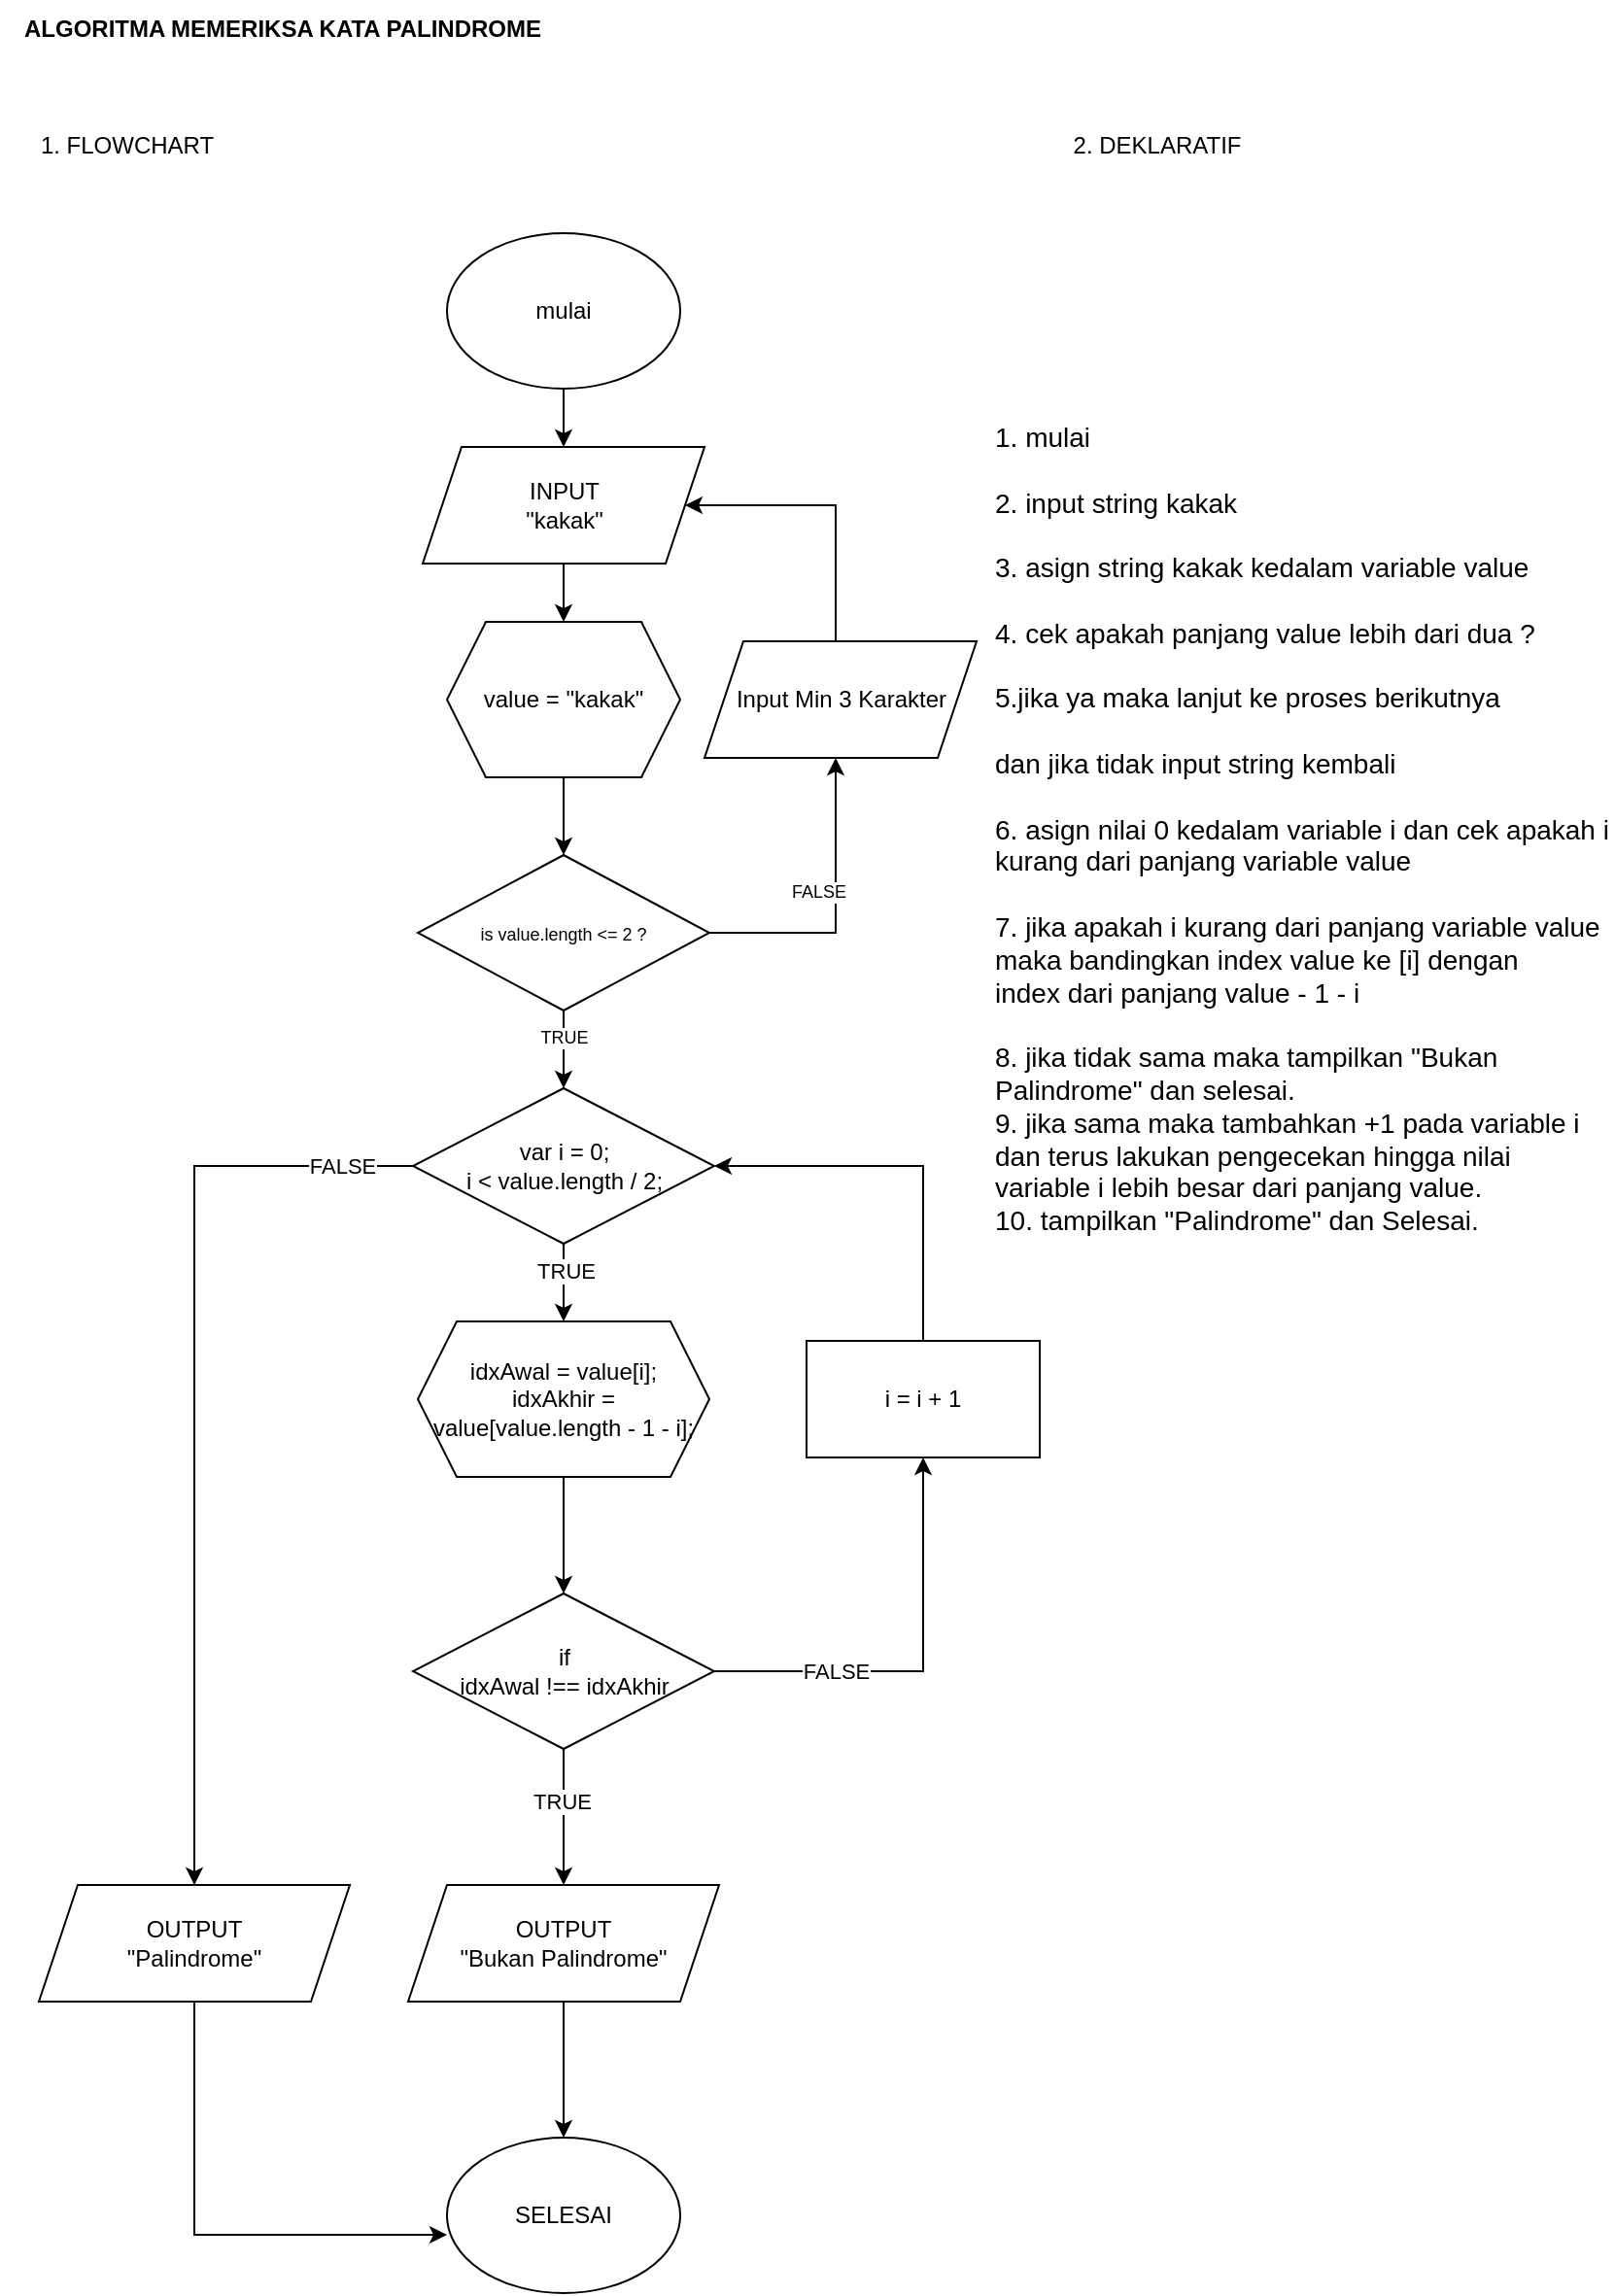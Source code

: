 <mxfile>
    <diagram id="x6jDrZe0ydc0VZc0kLpT" name="Palindrome check">
        <mxGraphModel dx="2743" dy="1757" grid="1" gridSize="10" guides="1" tooltips="1" connect="1" arrows="1" fold="1" page="1" pageScale="1" pageWidth="850" pageHeight="1100" math="0" shadow="0">
            <root>
                <mxCell id="0"/>
                <mxCell id="1" parent="0"/>
                <mxCell id="2" value="&lt;b&gt;ALGORITMA MEMERIKSA KATA PALINDROME&lt;/b&gt;" style="text;html=1;align=center;verticalAlign=middle;resizable=0;points=[];autosize=1;strokeColor=none;fillColor=none;" vertex="1" parent="1">
                    <mxGeometry x="20" y="30" width="290" height="30" as="geometry"/>
                </mxCell>
                <mxCell id="3" value="1. FLOWCHART" style="text;html=1;align=center;verticalAlign=middle;resizable=0;points=[];autosize=1;strokeColor=none;fillColor=none;" vertex="1" parent="1">
                    <mxGeometry x="30" y="90" width="110" height="30" as="geometry"/>
                </mxCell>
                <mxCell id="4" style="edgeStyle=orthogonalEdgeStyle;rounded=0;orthogonalLoop=1;jettySize=auto;html=1;entryX=0.5;entryY=0;entryDx=0;entryDy=0;" edge="1" parent="1" source="5" target="7">
                    <mxGeometry relative="1" as="geometry"/>
                </mxCell>
                <mxCell id="5" value="mulai" style="ellipse;whiteSpace=wrap;html=1;" vertex="1" parent="1">
                    <mxGeometry x="250" y="150" width="120" height="80" as="geometry"/>
                </mxCell>
                <mxCell id="6" style="edgeStyle=orthogonalEdgeStyle;rounded=0;orthogonalLoop=1;jettySize=auto;html=1;entryX=0.5;entryY=0;entryDx=0;entryDy=0;" edge="1" parent="1" source="7" target="9">
                    <mxGeometry relative="1" as="geometry"/>
                </mxCell>
                <mxCell id="7" value="INPUT&lt;br&gt;&quot;kakak&quot;" style="shape=parallelogram;perimeter=parallelogramPerimeter;whiteSpace=wrap;html=1;fixedSize=1;" vertex="1" parent="1">
                    <mxGeometry x="237.5" y="260" width="145" height="60" as="geometry"/>
                </mxCell>
                <mxCell id="8" style="edgeStyle=orthogonalEdgeStyle;rounded=0;orthogonalLoop=1;jettySize=auto;html=1;entryX=0.5;entryY=0;entryDx=0;entryDy=0;fontSize=9;" edge="1" parent="1" source="9" target="14">
                    <mxGeometry relative="1" as="geometry"/>
                </mxCell>
                <mxCell id="9" value="value = &quot;kakak&quot;" style="shape=hexagon;perimeter=hexagonPerimeter2;whiteSpace=wrap;html=1;fixedSize=1;" vertex="1" parent="1">
                    <mxGeometry x="250" y="350" width="120" height="80" as="geometry"/>
                </mxCell>
                <mxCell id="10" style="edgeStyle=orthogonalEdgeStyle;rounded=0;orthogonalLoop=1;jettySize=auto;html=1;entryX=0.5;entryY=0;entryDx=0;entryDy=0;fontSize=9;" edge="1" parent="1" source="14" target="19">
                    <mxGeometry relative="1" as="geometry"/>
                </mxCell>
                <mxCell id="11" value="TRUE" style="edgeLabel;html=1;align=center;verticalAlign=middle;resizable=0;points=[];fontSize=9;" connectable="0" vertex="1" parent="10">
                    <mxGeometry x="-0.322" relative="1" as="geometry">
                        <mxPoint as="offset"/>
                    </mxGeometry>
                </mxCell>
                <mxCell id="12" style="edgeStyle=orthogonalEdgeStyle;rounded=0;orthogonalLoop=1;jettySize=auto;html=1;fontSize=9;" edge="1" parent="1" source="14" target="37">
                    <mxGeometry relative="1" as="geometry">
                        <mxPoint x="440" y="430" as="targetPoint"/>
                        <Array as="points">
                            <mxPoint x="450" y="510"/>
                        </Array>
                    </mxGeometry>
                </mxCell>
                <mxCell id="13" value="FALSE" style="edgeLabel;html=1;align=center;verticalAlign=middle;resizable=0;points=[];fontSize=9;" connectable="0" vertex="1" parent="12">
                    <mxGeometry x="-0.278" relative="1" as="geometry">
                        <mxPoint y="-21" as="offset"/>
                    </mxGeometry>
                </mxCell>
                <mxCell id="14" value="&lt;font style=&quot;font-size: 9px;&quot;&gt;is value.length &amp;lt;= 2 ?&lt;br&gt;&lt;/font&gt;" style="rhombus;whiteSpace=wrap;html=1;" vertex="1" parent="1">
                    <mxGeometry x="235" y="470" width="150" height="80" as="geometry"/>
                </mxCell>
                <mxCell id="15" style="edgeStyle=orthogonalEdgeStyle;rounded=0;orthogonalLoop=1;jettySize=auto;html=1;entryX=0.5;entryY=0;entryDx=0;entryDy=0;" edge="1" parent="1" source="19" target="21">
                    <mxGeometry relative="1" as="geometry"/>
                </mxCell>
                <mxCell id="16" value="TRUE" style="edgeLabel;html=1;align=center;verticalAlign=middle;resizable=0;points=[];" connectable="0" vertex="1" parent="15">
                    <mxGeometry x="-0.297" y="1" relative="1" as="geometry">
                        <mxPoint as="offset"/>
                    </mxGeometry>
                </mxCell>
                <mxCell id="17" style="edgeStyle=orthogonalEdgeStyle;rounded=0;orthogonalLoop=1;jettySize=auto;html=1;" edge="1" parent="1" source="19" target="32">
                    <mxGeometry relative="1" as="geometry"/>
                </mxCell>
                <mxCell id="18" value="FALSE" style="edgeLabel;html=1;align=center;verticalAlign=middle;resizable=0;points=[];" connectable="0" vertex="1" parent="17">
                    <mxGeometry x="-0.846" y="2" relative="1" as="geometry">
                        <mxPoint y="-2" as="offset"/>
                    </mxGeometry>
                </mxCell>
                <mxCell id="19" value="var i = 0;&lt;br&gt;i &amp;lt; value.length / 2;" style="rhombus;whiteSpace=wrap;html=1;" vertex="1" parent="1">
                    <mxGeometry x="232.5" y="590" width="155" height="80" as="geometry"/>
                </mxCell>
                <mxCell id="20" style="edgeStyle=orthogonalEdgeStyle;rounded=0;orthogonalLoop=1;jettySize=auto;html=1;entryX=0.5;entryY=0;entryDx=0;entryDy=0;" edge="1" parent="1" source="21" target="26">
                    <mxGeometry relative="1" as="geometry"/>
                </mxCell>
                <mxCell id="21" value="idxAwal = value[i];&lt;br&gt;idxAkhir = value[value.length - 1 - i];" style="shape=hexagon;perimeter=hexagonPerimeter2;whiteSpace=wrap;html=1;fixedSize=1;" vertex="1" parent="1">
                    <mxGeometry x="235" y="710" width="150" height="80" as="geometry"/>
                </mxCell>
                <mxCell id="22" style="edgeStyle=orthogonalEdgeStyle;rounded=0;orthogonalLoop=1;jettySize=auto;html=1;" edge="1" parent="1" source="26">
                    <mxGeometry relative="1" as="geometry">
                        <mxPoint x="310" y="1000" as="targetPoint"/>
                        <Array as="points">
                            <mxPoint x="310" y="980"/>
                            <mxPoint x="310" y="980"/>
                        </Array>
                    </mxGeometry>
                </mxCell>
                <mxCell id="23" value="TRUE" style="edgeLabel;html=1;align=center;verticalAlign=middle;resizable=0;points=[];" connectable="0" vertex="1" parent="22">
                    <mxGeometry x="-0.226" y="-1" relative="1" as="geometry">
                        <mxPoint as="offset"/>
                    </mxGeometry>
                </mxCell>
                <mxCell id="24" style="edgeStyle=orthogonalEdgeStyle;rounded=0;orthogonalLoop=1;jettySize=auto;html=1;entryX=0.5;entryY=1;entryDx=0;entryDy=0;" edge="1" parent="1" source="26" target="28">
                    <mxGeometry relative="1" as="geometry"/>
                </mxCell>
                <mxCell id="25" value="FALSE" style="edgeLabel;html=1;align=center;verticalAlign=middle;resizable=0;points=[];" connectable="0" vertex="1" parent="24">
                    <mxGeometry x="-0.32" y="-4" relative="1" as="geometry">
                        <mxPoint x="-12" y="-4" as="offset"/>
                    </mxGeometry>
                </mxCell>
                <mxCell id="26" value="if&lt;br&gt;idxAwal !== idxAkhir" style="rhombus;whiteSpace=wrap;html=1;" vertex="1" parent="1">
                    <mxGeometry x="232.5" y="850" width="155" height="80" as="geometry"/>
                </mxCell>
                <mxCell id="27" style="edgeStyle=orthogonalEdgeStyle;rounded=0;orthogonalLoop=1;jettySize=auto;html=1;entryX=1;entryY=0.5;entryDx=0;entryDy=0;" edge="1" parent="1" source="28" target="19">
                    <mxGeometry relative="1" as="geometry">
                        <Array as="points">
                            <mxPoint x="495" y="630"/>
                        </Array>
                    </mxGeometry>
                </mxCell>
                <mxCell id="28" value="i = i + 1" style="rounded=0;whiteSpace=wrap;html=1;" vertex="1" parent="1">
                    <mxGeometry x="435" y="720" width="120" height="60" as="geometry"/>
                </mxCell>
                <mxCell id="29" style="edgeStyle=orthogonalEdgeStyle;rounded=0;orthogonalLoop=1;jettySize=auto;html=1;entryX=0.5;entryY=0;entryDx=0;entryDy=0;" edge="1" parent="1" source="30" target="33">
                    <mxGeometry relative="1" as="geometry"/>
                </mxCell>
                <mxCell id="30" value="OUTPUT&lt;br&gt;&quot;Bukan Palindrome&quot;" style="shape=parallelogram;perimeter=parallelogramPerimeter;whiteSpace=wrap;html=1;fixedSize=1;" vertex="1" parent="1">
                    <mxGeometry x="230" y="1000" width="160" height="60" as="geometry"/>
                </mxCell>
                <mxCell id="31" style="edgeStyle=orthogonalEdgeStyle;rounded=0;orthogonalLoop=1;jettySize=auto;html=1;entryX=0;entryY=0.625;entryDx=0;entryDy=0;entryPerimeter=0;" edge="1" parent="1" source="32" target="33">
                    <mxGeometry relative="1" as="geometry">
                        <Array as="points">
                            <mxPoint x="120" y="1180"/>
                        </Array>
                    </mxGeometry>
                </mxCell>
                <mxCell id="32" value="OUTPUT&lt;br&gt;&quot;Palindrome&quot;" style="shape=parallelogram;perimeter=parallelogramPerimeter;whiteSpace=wrap;html=1;fixedSize=1;" vertex="1" parent="1">
                    <mxGeometry x="40" y="1000" width="160" height="60" as="geometry"/>
                </mxCell>
                <mxCell id="33" value="SELESAI" style="ellipse;whiteSpace=wrap;html=1;" vertex="1" parent="1">
                    <mxGeometry x="250" y="1130" width="120" height="80" as="geometry"/>
                </mxCell>
                <mxCell id="34" value="2. DEKLARATIF" style="text;html=1;align=center;verticalAlign=middle;resizable=0;points=[];autosize=1;strokeColor=none;fillColor=none;" vertex="1" parent="1">
                    <mxGeometry x="560" y="90" width="110" height="30" as="geometry"/>
                </mxCell>
                <mxCell id="35" value="1. mulai&lt;br/&gt;&lt;br&gt;2. input string kakak&lt;br/&gt;&lt;br&gt;3. asign string kakak kedalam variable value&lt;br/&gt;&lt;br&gt;4. cek apakah panjang value lebih dari dua ?&lt;br/&gt;&lt;br&gt;5.jika ya maka lanjut ke proses berikutnya&lt;br/&gt;&lt;br&gt;    dan jika tidak input string kembali&lt;br/&gt;&lt;br&gt;6. asign nilai 0 kedalam variable i dan cek apakah i kurang dari panjang variable value&lt;br/&gt;&lt;br&gt;7. jika apakah i kurang dari panjang variable value maka bandingkan index value ke [i] dengan&lt;br&gt;index dari panjang value - 1 - i&lt;br&gt;&lt;br&gt;8. jika tidak sama maka tampilkan &quot;Bukan Palindrome&quot; dan selesai.&lt;br&gt;9. jika sama maka tambahkan +1 pada variable i dan terus lakukan pengecekan hingga nilai variable i lebih besar dari panjang value.&lt;br&gt;10. tampilkan &quot;Palindrome&quot; dan Selesai." style="text;whiteSpace=wrap;html=1;fontSize=14;" vertex="1" parent="1">
                    <mxGeometry x="530" y="240" width="320" height="500" as="geometry"/>
                </mxCell>
                <mxCell id="36" style="edgeStyle=orthogonalEdgeStyle;rounded=0;orthogonalLoop=1;jettySize=auto;html=1;entryX=1;entryY=0.5;entryDx=0;entryDy=0;" edge="1" parent="1" source="37" target="7">
                    <mxGeometry relative="1" as="geometry">
                        <Array as="points">
                            <mxPoint x="450" y="290"/>
                        </Array>
                    </mxGeometry>
                </mxCell>
                <mxCell id="37" value="Input Min 3 Karakter" style="shape=parallelogram;perimeter=parallelogramPerimeter;whiteSpace=wrap;html=1;fixedSize=1;" vertex="1" parent="1">
                    <mxGeometry x="382.5" y="360" width="140" height="60" as="geometry"/>
                </mxCell>
            </root>
        </mxGraphModel>
    </diagram>
    <diagram id="OHyJSMukBgXbwo0Br1IL" name="Page-2">
        <mxGraphModel dx="1523" dy="753" grid="1" gridSize="10" guides="1" tooltips="1" connect="1" arrows="1" fold="1" page="1" pageScale="1" pageWidth="850" pageHeight="1100" math="0" shadow="0">
            <root>
                <mxCell id="0"/>
                <mxCell id="1" parent="0"/>
                <mxCell id="Xt5joB0sehqUxy9cHoEi-1" style="edgeStyle=orthogonalEdgeStyle;rounded=0;orthogonalLoop=1;jettySize=auto;html=1;entryX=0.5;entryY=0;entryDx=0;entryDy=0;fontSize=14;" edge="1" parent="1" source="Xt5joB0sehqUxy9cHoEi-2" target="Xt5joB0sehqUxy9cHoEi-4">
                    <mxGeometry relative="1" as="geometry"/>
                </mxCell>
                <mxCell id="Xt5joB0sehqUxy9cHoEi-2" value="Mulai" style="ellipse;whiteSpace=wrap;html=1;fontSize=14;" vertex="1" parent="1">
                    <mxGeometry x="200" y="120" width="120" height="80" as="geometry"/>
                </mxCell>
                <mxCell id="Xt5joB0sehqUxy9cHoEi-3" style="edgeStyle=orthogonalEdgeStyle;rounded=0;orthogonalLoop=1;jettySize=auto;html=1;fontSize=14;" edge="1" parent="1" source="Xt5joB0sehqUxy9cHoEi-4">
                    <mxGeometry relative="1" as="geometry">
                        <mxPoint x="260" y="350" as="targetPoint"/>
                    </mxGeometry>
                </mxCell>
                <mxCell id="Xt5joB0sehqUxy9cHoEi-4" value="Input&lt;br&gt;&quot;jakarta&quot;" style="shape=parallelogram;perimeter=parallelogramPerimeter;whiteSpace=wrap;html=1;fixedSize=1;fontSize=14;" vertex="1" parent="1">
                    <mxGeometry x="190" y="240" width="140" height="60" as="geometry"/>
                </mxCell>
                <mxCell id="Xt5joB0sehqUxy9cHoEi-5" style="edgeStyle=orthogonalEdgeStyle;rounded=0;orthogonalLoop=1;jettySize=auto;html=1;fontSize=14;" edge="1" parent="1" source="Xt5joB0sehqUxy9cHoEi-6" target="Xt5joB0sehqUxy9cHoEi-11">
                    <mxGeometry relative="1" as="geometry"/>
                </mxCell>
                <mxCell id="Xt5joB0sehqUxy9cHoEi-6" value="kata = &quot;jakarta&quot;" style="shape=hexagon;perimeter=hexagonPerimeter2;whiteSpace=wrap;html=1;fixedSize=1;fontSize=14;" vertex="1" parent="1">
                    <mxGeometry x="200" y="350" width="120" height="80" as="geometry"/>
                </mxCell>
                <mxCell id="Xt5joB0sehqUxy9cHoEi-7" style="edgeStyle=orthogonalEdgeStyle;rounded=0;orthogonalLoop=1;jettySize=auto;html=1;fontSize=14;" edge="1" parent="1" source="Xt5joB0sehqUxy9cHoEi-11" target="Xt5joB0sehqUxy9cHoEi-38">
                    <mxGeometry relative="1" as="geometry">
                        <mxPoint x="330" y="280" as="targetPoint"/>
                        <Array as="points">
                            <mxPoint x="400" y="510"/>
                        </Array>
                    </mxGeometry>
                </mxCell>
                <mxCell id="Xt5joB0sehqUxy9cHoEi-8" value="FALSE" style="edgeLabel;html=1;align=center;verticalAlign=middle;resizable=0;points=[];fontSize=14;" connectable="0" vertex="1" parent="Xt5joB0sehqUxy9cHoEi-7">
                    <mxGeometry x="-0.362" y="2" relative="1" as="geometry">
                        <mxPoint x="5" y="-38" as="offset"/>
                    </mxGeometry>
                </mxCell>
                <mxCell id="Xt5joB0sehqUxy9cHoEi-9" style="edgeStyle=orthogonalEdgeStyle;rounded=0;orthogonalLoop=1;jettySize=auto;html=1;fontSize=14;" edge="1" parent="1" source="Xt5joB0sehqUxy9cHoEi-11" target="Xt5joB0sehqUxy9cHoEi-13">
                    <mxGeometry relative="1" as="geometry"/>
                </mxCell>
                <mxCell id="Xt5joB0sehqUxy9cHoEi-10" value="TRUE" style="edgeLabel;html=1;align=center;verticalAlign=middle;resizable=0;points=[];fontSize=14;" connectable="0" vertex="1" parent="Xt5joB0sehqUxy9cHoEi-9">
                    <mxGeometry x="-0.328" relative="1" as="geometry">
                        <mxPoint as="offset"/>
                    </mxGeometry>
                </mxCell>
                <mxCell id="Xt5joB0sehqUxy9cHoEi-11" value="is kata !== number ?" style="rhombus;whiteSpace=wrap;html=1;fontSize=14;" vertex="1" parent="1">
                    <mxGeometry x="177.5" y="470" width="165" height="80" as="geometry"/>
                </mxCell>
                <mxCell id="Xt5joB0sehqUxy9cHoEi-12" style="edgeStyle=orthogonalEdgeStyle;rounded=0;orthogonalLoop=1;jettySize=auto;html=1;fontSize=14;" edge="1" parent="1" source="Xt5joB0sehqUxy9cHoEi-13" target="Xt5joB0sehqUxy9cHoEi-18">
                    <mxGeometry relative="1" as="geometry"/>
                </mxCell>
                <mxCell id="Xt5joB0sehqUxy9cHoEi-13" value="vokal = ['a','A'];&lt;br&gt;hasil = ' ';" style="shape=hexagon;perimeter=hexagonPerimeter2;whiteSpace=wrap;html=1;fixedSize=1;fontSize=14;" vertex="1" parent="1">
                    <mxGeometry x="200" y="610" width="120" height="80" as="geometry"/>
                </mxCell>
                <mxCell id="Xt5joB0sehqUxy9cHoEi-14" style="edgeStyle=orthogonalEdgeStyle;rounded=0;orthogonalLoop=1;jettySize=auto;html=1;fontSize=14;" edge="1" parent="1" source="Xt5joB0sehqUxy9cHoEi-18">
                    <mxGeometry relative="1" as="geometry">
                        <mxPoint x="260" y="860" as="targetPoint"/>
                    </mxGeometry>
                </mxCell>
                <mxCell id="Xt5joB0sehqUxy9cHoEi-15" value="TRUE" style="edgeLabel;html=1;align=center;verticalAlign=middle;resizable=0;points=[];fontSize=14;" connectable="0" vertex="1" parent="Xt5joB0sehqUxy9cHoEi-14">
                    <mxGeometry x="-0.2" relative="1" as="geometry">
                        <mxPoint as="offset"/>
                    </mxGeometry>
                </mxCell>
                <mxCell id="Xt5joB0sehqUxy9cHoEi-16" style="edgeStyle=orthogonalEdgeStyle;rounded=0;orthogonalLoop=1;jettySize=auto;html=1;fontSize=14;" edge="1" parent="1" source="Xt5joB0sehqUxy9cHoEi-18" target="Xt5joB0sehqUxy9cHoEi-27">
                    <mxGeometry relative="1" as="geometry"/>
                </mxCell>
                <mxCell id="Xt5joB0sehqUxy9cHoEi-17" value="FALSE" style="edgeLabel;html=1;align=center;verticalAlign=middle;resizable=0;points=[];fontSize=14;" connectable="0" vertex="1" parent="Xt5joB0sehqUxy9cHoEi-16">
                    <mxGeometry x="-0.553" y="1" relative="1" as="geometry">
                        <mxPoint as="offset"/>
                    </mxGeometry>
                </mxCell>
                <mxCell id="Xt5joB0sehqUxy9cHoEi-18" value="var i = 0;&lt;br&gt;i &amp;lt; kata.length" style="rhombus;whiteSpace=wrap;html=1;fontSize=14;" vertex="1" parent="1">
                    <mxGeometry x="190" y="730" width="140" height="80" as="geometry"/>
                </mxCell>
                <mxCell id="Xt5joB0sehqUxy9cHoEi-19" value="" style="edgeStyle=orthogonalEdgeStyle;rounded=0;orthogonalLoop=1;jettySize=auto;html=1;fontSize=14;" edge="1" parent="1" source="Xt5joB0sehqUxy9cHoEi-23" target="Xt5joB0sehqUxy9cHoEi-25">
                    <mxGeometry relative="1" as="geometry"/>
                </mxCell>
                <mxCell id="Xt5joB0sehqUxy9cHoEi-20" value="TRUE" style="edgeLabel;html=1;align=center;verticalAlign=middle;resizable=0;points=[];fontSize=14;" connectable="0" vertex="1" parent="Xt5joB0sehqUxy9cHoEi-19">
                    <mxGeometry x="-0.264" y="2" relative="1" as="geometry">
                        <mxPoint as="offset"/>
                    </mxGeometry>
                </mxCell>
                <mxCell id="Xt5joB0sehqUxy9cHoEi-21" style="edgeStyle=orthogonalEdgeStyle;rounded=0;orthogonalLoop=1;jettySize=auto;html=1;fontSize=14;" edge="1" parent="1" source="Xt5joB0sehqUxy9cHoEi-23" target="Xt5joB0sehqUxy9cHoEi-31">
                    <mxGeometry relative="1" as="geometry"/>
                </mxCell>
                <mxCell id="Xt5joB0sehqUxy9cHoEi-22" value="FALSE" style="edgeLabel;html=1;align=center;verticalAlign=middle;resizable=0;points=[];fontSize=14;" connectable="0" vertex="1" parent="Xt5joB0sehqUxy9cHoEi-21">
                    <mxGeometry x="-0.258" y="-1" relative="1" as="geometry">
                        <mxPoint x="10" y="-1" as="offset"/>
                    </mxGeometry>
                </mxCell>
                <mxCell id="Xt5joB0sehqUxy9cHoEi-23" value="is kata[i] include&lt;br&gt;vokal ?" style="rhombus;whiteSpace=wrap;html=1;fontSize=14;" vertex="1" parent="1">
                    <mxGeometry x="190" y="860" width="140" height="80" as="geometry"/>
                </mxCell>
                <mxCell id="Xt5joB0sehqUxy9cHoEi-24" style="edgeStyle=orthogonalEdgeStyle;rounded=0;orthogonalLoop=1;jettySize=auto;html=1;entryX=0.5;entryY=1;entryDx=0;entryDy=0;fontSize=14;" edge="1" parent="1" source="Xt5joB0sehqUxy9cHoEi-25" target="Xt5joB0sehqUxy9cHoEi-29">
                    <mxGeometry relative="1" as="geometry"/>
                </mxCell>
                <mxCell id="Xt5joB0sehqUxy9cHoEi-25" value="increment hasil with string &quot;o&quot;" style="whiteSpace=wrap;html=1;fontSize=14;" vertex="1" parent="1">
                    <mxGeometry x="195" y="1000" width="130" height="60" as="geometry"/>
                </mxCell>
                <mxCell id="Xt5joB0sehqUxy9cHoEi-26" style="edgeStyle=orthogonalEdgeStyle;rounded=0;orthogonalLoop=1;jettySize=auto;html=1;entryX=0;entryY=0.5;entryDx=0;entryDy=0;fontSize=14;" edge="1" parent="1" source="Xt5joB0sehqUxy9cHoEi-27" target="Xt5joB0sehqUxy9cHoEi-32">
                    <mxGeometry relative="1" as="geometry">
                        <Array as="points">
                            <mxPoint x="95" y="1140"/>
                        </Array>
                    </mxGeometry>
                </mxCell>
                <mxCell id="Xt5joB0sehqUxy9cHoEi-27" value="output hasil" style="shape=parallelogram;perimeter=parallelogramPerimeter;whiteSpace=wrap;html=1;fixedSize=1;fontSize=14;" vertex="1" parent="1">
                    <mxGeometry x="30" y="850" width="130" height="60" as="geometry"/>
                </mxCell>
                <mxCell id="Xt5joB0sehqUxy9cHoEi-28" style="edgeStyle=orthogonalEdgeStyle;rounded=0;orthogonalLoop=1;jettySize=auto;html=1;fontSize=14;" edge="1" parent="1" source="Xt5joB0sehqUxy9cHoEi-29" target="Xt5joB0sehqUxy9cHoEi-18">
                    <mxGeometry relative="1" as="geometry">
                        <Array as="points">
                            <mxPoint x="640" y="770"/>
                        </Array>
                    </mxGeometry>
                </mxCell>
                <mxCell id="Xt5joB0sehqUxy9cHoEi-29" value="i = i+1" style="rounded=0;whiteSpace=wrap;html=1;fontSize=14;" vertex="1" parent="1">
                    <mxGeometry x="580" y="870" width="120" height="60" as="geometry"/>
                </mxCell>
                <mxCell id="Xt5joB0sehqUxy9cHoEi-30" style="edgeStyle=orthogonalEdgeStyle;rounded=0;orthogonalLoop=1;jettySize=auto;html=1;entryX=0;entryY=0.5;entryDx=0;entryDy=0;fontSize=14;" edge="1" parent="1" source="Xt5joB0sehqUxy9cHoEi-31" target="Xt5joB0sehqUxy9cHoEi-29">
                    <mxGeometry relative="1" as="geometry"/>
                </mxCell>
                <mxCell id="Xt5joB0sehqUxy9cHoEi-31" value="increment hasil with kata[i]" style="whiteSpace=wrap;html=1;fontSize=14;" vertex="1" parent="1">
                    <mxGeometry x="410" y="870" width="130" height="60" as="geometry"/>
                </mxCell>
                <mxCell id="Xt5joB0sehqUxy9cHoEi-32" value="Selesai" style="ellipse;whiteSpace=wrap;html=1;fontSize=14;" vertex="1" parent="1">
                    <mxGeometry x="200" y="1100" width="120" height="80" as="geometry"/>
                </mxCell>
                <mxCell id="Xt5joB0sehqUxy9cHoEi-33" value="&lt;b&gt;CHANGE VOWEL TO O&lt;/b&gt;" style="text;html=1;align=center;verticalAlign=middle;resizable=0;points=[];autosize=1;strokeColor=none;fillColor=none;fontSize=14;" vertex="1" parent="1">
                    <mxGeometry x="15" y="20" width="180" height="30" as="geometry"/>
                </mxCell>
                <mxCell id="Xt5joB0sehqUxy9cHoEi-34" value="1. FLOWCHART" style="text;html=1;align=center;verticalAlign=middle;resizable=0;points=[];autosize=1;strokeColor=none;fillColor=none;fontSize=14;" vertex="1" parent="1">
                    <mxGeometry x="85" y="75" width="130" height="30" as="geometry"/>
                </mxCell>
                <mxCell id="Xt5joB0sehqUxy9cHoEi-35" value="2. DESKRIPTIF" style="text;html=1;align=center;verticalAlign=middle;resizable=0;points=[];autosize=1;strokeColor=none;fillColor=none;fontSize=14;" vertex="1" parent="1">
                    <mxGeometry x="620" y="80" width="120" height="30" as="geometry"/>
                </mxCell>
                <mxCell id="Xt5joB0sehqUxy9cHoEi-36" value="1. mulai&lt;br&gt;2. input string &quot;jakarta&quot;&lt;br&gt;3. assign string &quot;jakarta&quot; ke variable kata&lt;br&gt;4. cek apakah kata benar benar string, jika tidak input kembali string&lt;br&gt;5. asign karakter a dan A kedalam variable vokal dengan type data array&lt;br&gt;6. assign string kosong (temporary) kedalam variable hasil&lt;br&gt;7. buat variable i = 0 dan bandingkan apakah i lebih kecil dari panjang kata,&lt;br&gt;8. jika ya maka cek apakah index kata[i] mengandung vokal ?&lt;br&gt;9.jika ya tambahkan huruf&amp;nbsp; o pada variable hasil&lt;br&gt;10. namun jika tidak tambahkan kata[i] pada variable hasil&lt;br&gt;11. increment variable i (i=i+1)&lt;br&gt;12. ulangi pengecekan apakah i lebih kecil dari panjang kata&lt;br&gt;13. jika tidak maka tampilkan output variable hasil&lt;br&gt;14. selesai" style="text;html=1;align=center;verticalAlign=middle;resizable=0;points=[];autosize=1;strokeColor=none;fillColor=none;fontSize=14;" vertex="1" parent="1">
                    <mxGeometry x="590" y="130" width="490" height="250" as="geometry"/>
                </mxCell>
                <mxCell id="Xt5joB0sehqUxy9cHoEi-37" style="edgeStyle=orthogonalEdgeStyle;rounded=0;orthogonalLoop=1;jettySize=auto;html=1;entryX=1;entryY=0.5;entryDx=0;entryDy=0;" edge="1" parent="1" source="Xt5joB0sehqUxy9cHoEi-38" target="Xt5joB0sehqUxy9cHoEi-4">
                    <mxGeometry relative="1" as="geometry">
                        <Array as="points">
                            <mxPoint x="403" y="270"/>
                        </Array>
                    </mxGeometry>
                </mxCell>
                <mxCell id="Xt5joB0sehqUxy9cHoEi-38" value="Input Harus &lt;br&gt;berupa string" style="shape=parallelogram;perimeter=parallelogramPerimeter;whiteSpace=wrap;html=1;fixedSize=1;" vertex="1" parent="1">
                    <mxGeometry x="342.5" y="360" width="117.5" height="60" as="geometry"/>
                </mxCell>
            </root>
        </mxGraphModel>
    </diagram>
</mxfile>